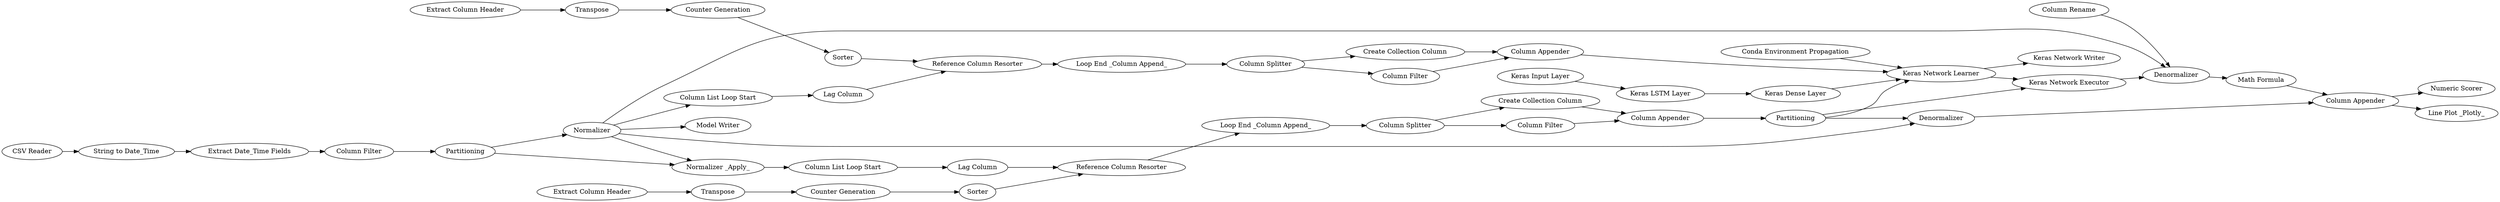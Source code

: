 digraph {
	"-3723722286502788563_143" [label="Create Collection Column"]
	"-7433478011535257528_79" [label="Counter Generation"]
	"-4064865686913935330_178" [label="Column List Loop Start"]
	"-3723722286502788563_139" [label="Lag Column"]
	"-3723722286502788563_142" [label="Column Filter"]
	"-5857033017058477720_161" [label="Extract Date_Time Fields"]
	"-4064865686913935330_180" [label="Column Appender"]
	"-4064865686913935330_181" [label="Lag Column"]
	"761007562461701045_155" [label="Column Rename"]
	"-6360119172801496204_153" [label=Normalizer]
	"761007562461701045_154" [label=Denormalizer]
	"-4040669792668166412_76" [label="Reference Column Resorter"]
	"-6360119172801496204_146" [label="Keras LSTM Layer"]
	"-6360119172801496204_150" [label=Partitioning]
	"-6360119172801496204_175" [label=Partitioning]
	"-6360119172801496204_148" [label="Keras Network Learner"]
	"-5857033017058477720_138" [label="Column Filter"]
	"-3723722286502788563_141" [label="Column Splitter"]
	"-6360119172801496204_196" [label="Model Writer"]
	"-6360119172801496204_158" [label="Column Appender"]
	"-6360119172801496204_184" [label="Normalizer _Apply_"]
	"-6360119172801496204_152" [label="Numeric Scorer"]
	"-6360119172801496204_192" [label="CSV Reader"]
	"-7433478011535257528_78" [label=Transpose]
	"-3723722286502788563_136" [label="Column List Loop Start"]
	"761007562461701045_157" [label="Math Formula"]
	"-4064865686913935330_183" [label="Loop End _Column Append_"]
	"-7433478011535257528_77" [label="Extract Column Header"]
	"-4040669792668166412_79" [label="Counter Generation"]
	"-6360119172801496204_145" [label="Keras Input Layer"]
	"-6360119172801496204_147" [label="Keras Dense Layer"]
	"-6360119172801496204_159" [label="Line Plot _Plotly_"]
	"-4064865686913935330_176" [label="Column Filter"]
	"-3723722286502788563_144" [label="Column Appender"]
	"-4040669792668166412_77" [label="Extract Column Header"]
	"-5857033017058477720_160" [label="String to Date_Time"]
	"-6360119172801496204_193" [label="Keras Network Writer"]
	"-7433478011535257528_76" [label="Reference Column Resorter"]
	"-4064865686913935330_179" [label="Create Collection Column"]
	"-4064865686913935330_182" [label="Column Splitter"]
	"-6360119172801496204_156" [label=Denormalizer]
	"-4040669792668166412_80" [label=Sorter]
	"-6360119172801496204_151" [label="Keras Network Executor"]
	"-7433478011535257528_80" [label=Sorter]
	"-4040669792668166412_78" [label=Transpose]
	"-3723722286502788563_137" [label="Loop End _Column Append_"]
	"-6360119172801496204_197" [label="Conda Environment Propagation"]
	"-7433478011535257528_78" -> "-7433478011535257528_79"
	"761007562461701045_154" -> "761007562461701045_157"
	"-6360119172801496204_151" -> "761007562461701045_154"
	"-4040669792668166412_78" -> "-4040669792668166412_79"
	"-4064865686913935330_181" -> "-7433478011535257528_76"
	"-6360119172801496204_148" -> "-6360119172801496204_151"
	"-4040669792668166412_77" -> "-4040669792668166412_78"
	"-6360119172801496204_146" -> "-6360119172801496204_147"
	"-5857033017058477720_161" -> "-5857033017058477720_138"
	"-4064865686913935330_182" -> "-4064865686913935330_179"
	"-6360119172801496204_145" -> "-6360119172801496204_146"
	"-6360119172801496204_147" -> "-6360119172801496204_148"
	"-3723722286502788563_144" -> "-6360119172801496204_148"
	"-7433478011535257528_80" -> "-7433478011535257528_76"
	"-6360119172801496204_158" -> "-6360119172801496204_152"
	"-7433478011535257528_76" -> "-4064865686913935330_183"
	"-7433478011535257528_77" -> "-7433478011535257528_78"
	"761007562461701045_155" -> "761007562461701045_154"
	"-7433478011535257528_79" -> "-7433478011535257528_80"
	"-3723722286502788563_136" -> "-3723722286502788563_139"
	"-6360119172801496204_150" -> "-6360119172801496204_151"
	"-6360119172801496204_148" -> "-6360119172801496204_193"
	"-3723722286502788563_139" -> "-4040669792668166412_76"
	"-4064865686913935330_183" -> "-4064865686913935330_182"
	"-3723722286502788563_141" -> "-3723722286502788563_142"
	"-6360119172801496204_153" -> "-3723722286502788563_136"
	"-6360119172801496204_175" -> "-6360119172801496204_153"
	"-3723722286502788563_137" -> "-3723722286502788563_141"
	"-3723722286502788563_142" -> "-3723722286502788563_144"
	"-3723722286502788563_141" -> "-3723722286502788563_143"
	"-6360119172801496204_184" -> "-4064865686913935330_178"
	"-4064865686913935330_179" -> "-4064865686913935330_180"
	"761007562461701045_157" -> "-6360119172801496204_158"
	"-6360119172801496204_150" -> "-6360119172801496204_156"
	"-6360119172801496204_175" -> "-6360119172801496204_184"
	"-6360119172801496204_156" -> "-6360119172801496204_158"
	"-6360119172801496204_153" -> "-6360119172801496204_196"
	"-4064865686913935330_182" -> "-4064865686913935330_176"
	"-4064865686913935330_178" -> "-4064865686913935330_181"
	"-4040669792668166412_76" -> "-3723722286502788563_137"
	"-6360119172801496204_153" -> "-6360119172801496204_184"
	"-6360119172801496204_153" -> "-6360119172801496204_156"
	"-5857033017058477720_160" -> "-5857033017058477720_161"
	"-4040669792668166412_79" -> "-4040669792668166412_80"
	"-6360119172801496204_192" -> "-5857033017058477720_160"
	"-6360119172801496204_150" -> "-6360119172801496204_148"
	"-4064865686913935330_180" -> "-6360119172801496204_150"
	"-6360119172801496204_153" -> "761007562461701045_154"
	"-6360119172801496204_158" -> "-6360119172801496204_159"
	"-4040669792668166412_80" -> "-4040669792668166412_76"
	"-5857033017058477720_138" -> "-6360119172801496204_175"
	"-3723722286502788563_143" -> "-3723722286502788563_144"
	"-6360119172801496204_197" -> "-6360119172801496204_148"
	"-4064865686913935330_176" -> "-4064865686913935330_180"
	rankdir=LR
}
